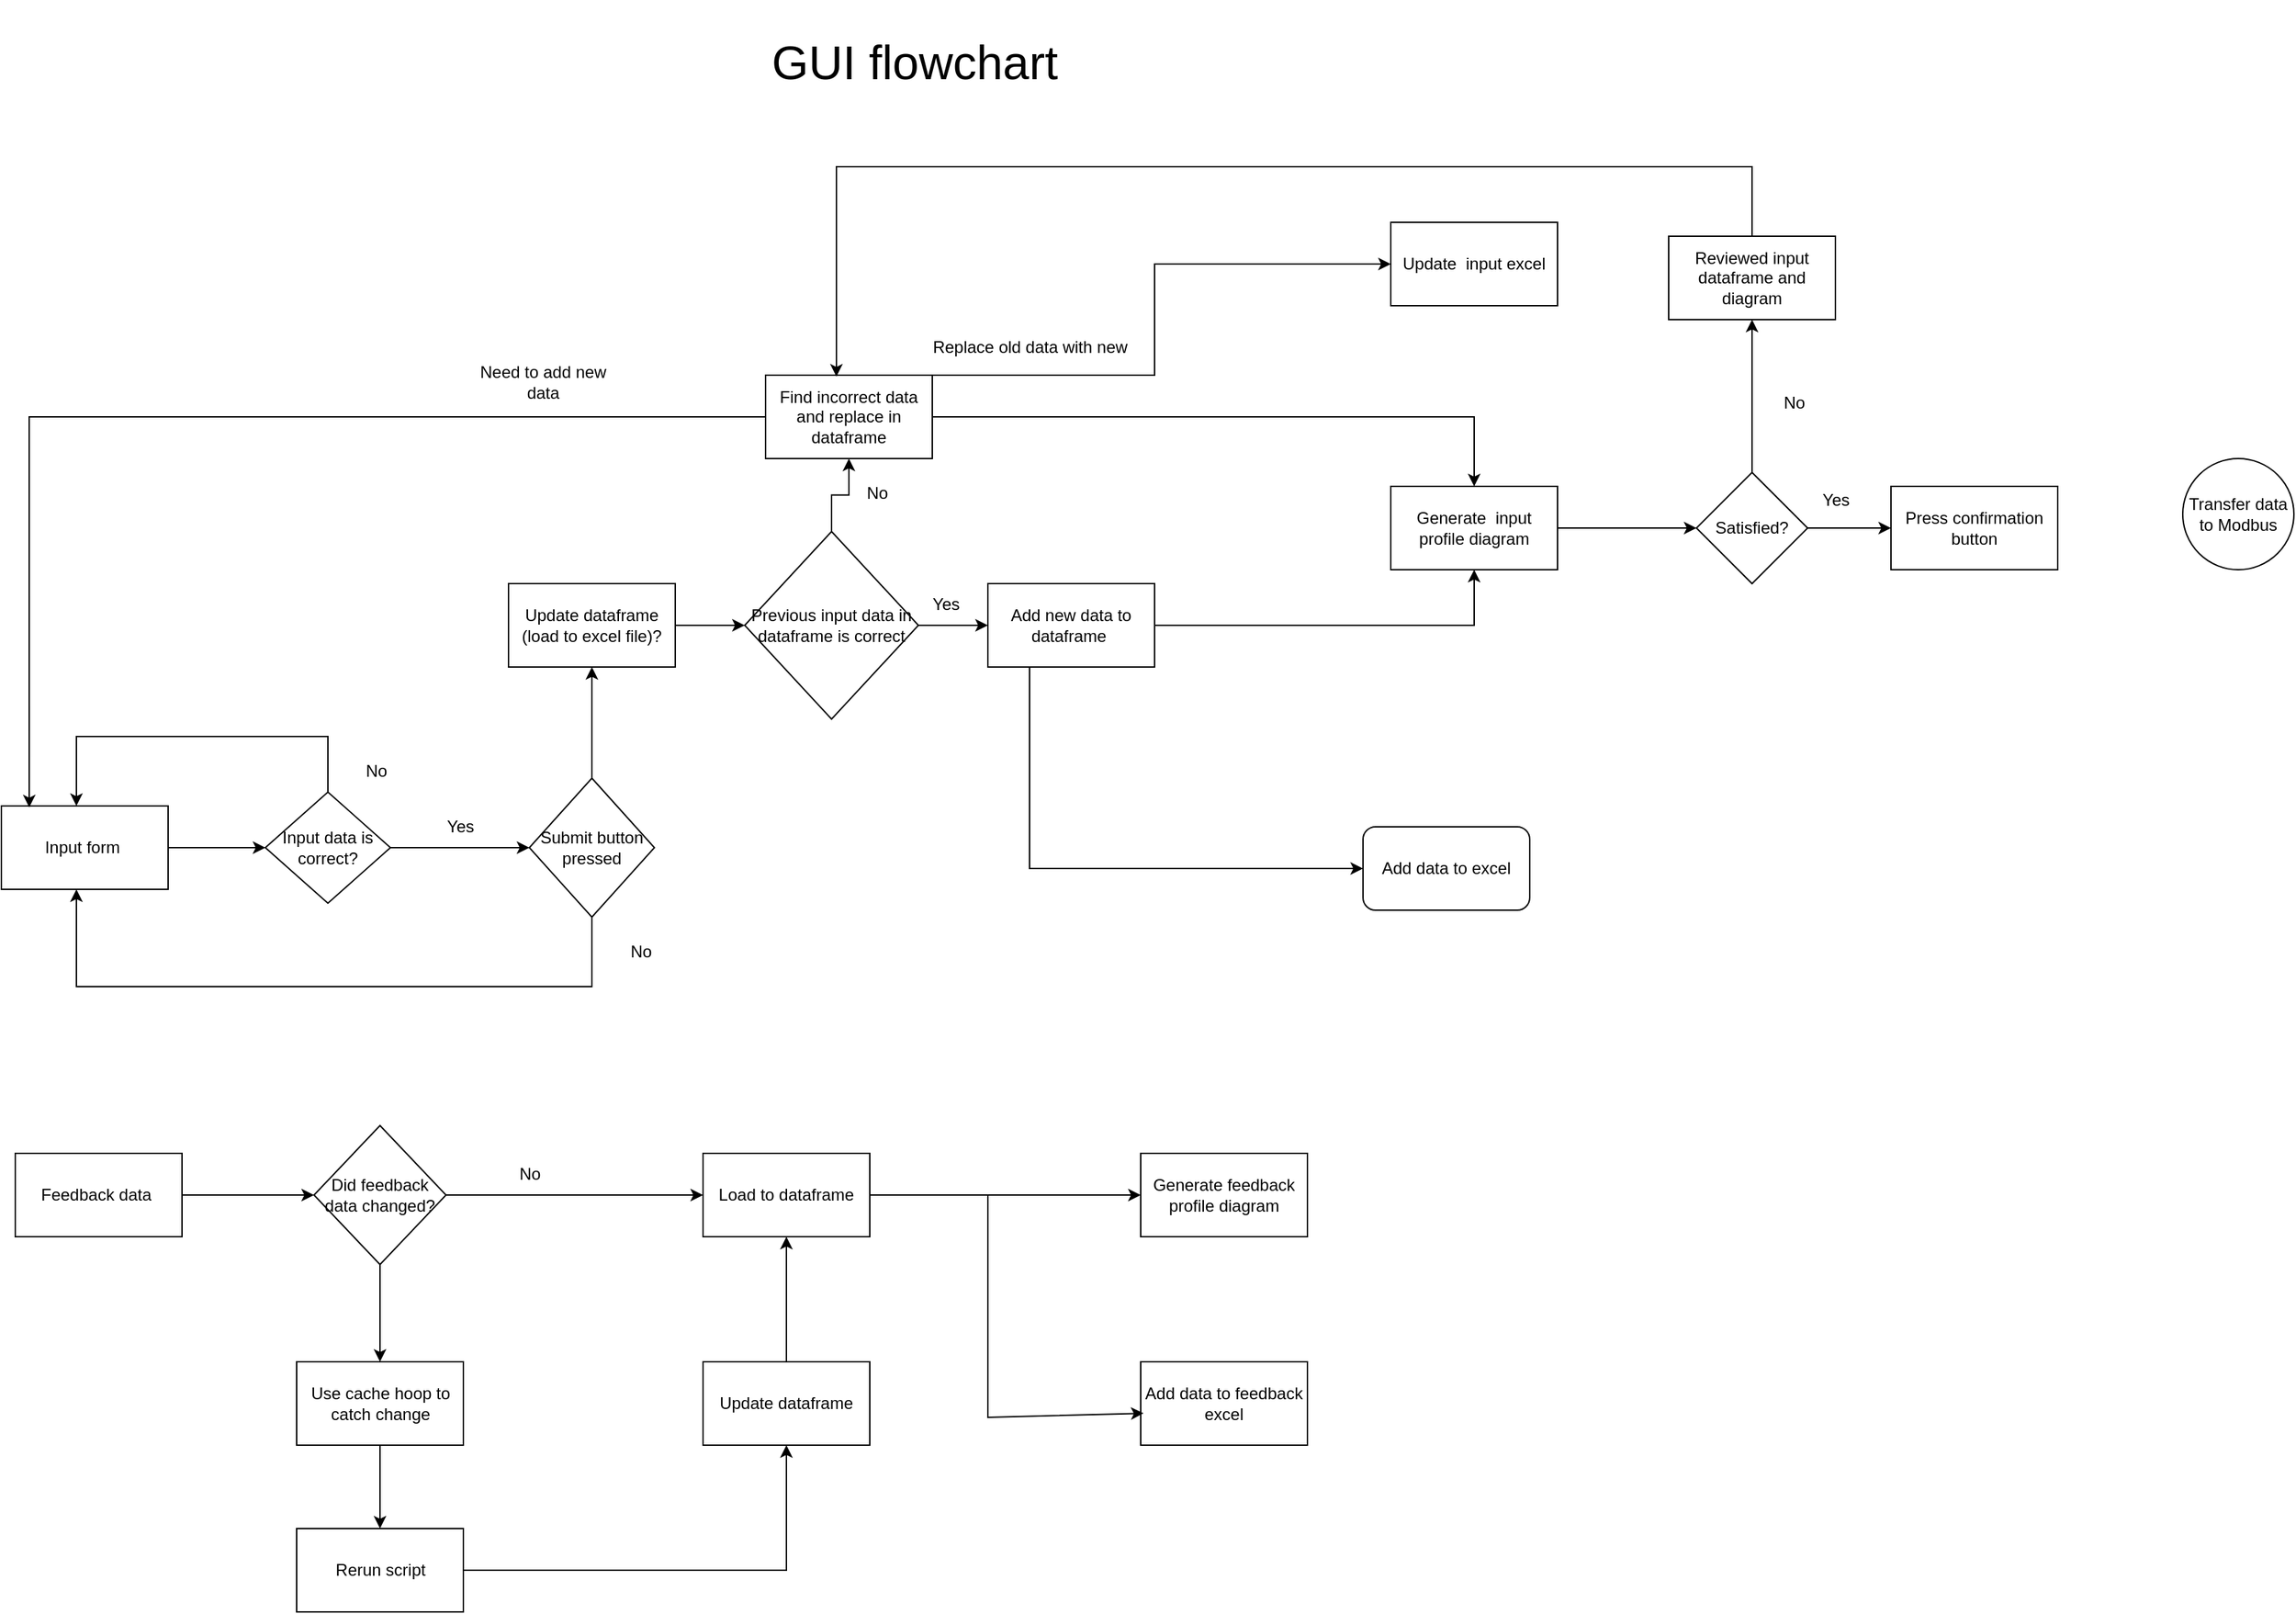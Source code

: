 <mxfile version="20.2.7" type="device"><diagram id="uV8PY6PsyaEmRG34dwXi" name="Page-1"><mxGraphModel dx="1422" dy="1931" grid="1" gridSize="10" guides="1" tooltips="1" connect="1" arrows="1" fold="1" page="1" pageScale="1" pageWidth="827" pageHeight="1169" math="0" shadow="0"><root><mxCell id="0"/><mxCell id="1" parent="0"/><mxCell id="K18SCMSVCnZQx23fgP1n-85" style="edgeStyle=orthogonalEdgeStyle;rounded=0;orthogonalLoop=1;jettySize=auto;html=1;exitX=1;exitY=0.5;exitDx=0;exitDy=0;" edge="1" parent="1" source="K18SCMSVCnZQx23fgP1n-1" target="K18SCMSVCnZQx23fgP1n-18"><mxGeometry relative="1" as="geometry"/></mxCell><mxCell id="K18SCMSVCnZQx23fgP1n-1" value="Input form&amp;nbsp;" style="rounded=0;whiteSpace=wrap;html=1;" vertex="1" parent="1"><mxGeometry x="30" y="250" width="120" height="60" as="geometry"/></mxCell><mxCell id="K18SCMSVCnZQx23fgP1n-6" style="edgeStyle=orthogonalEdgeStyle;rounded=0;orthogonalLoop=1;jettySize=auto;html=1;exitX=0.5;exitY=0;exitDx=0;exitDy=0;entryX=0.5;entryY=1;entryDx=0;entryDy=0;" edge="1" parent="1" source="K18SCMSVCnZQx23fgP1n-2" target="K18SCMSVCnZQx23fgP1n-5"><mxGeometry relative="1" as="geometry"/></mxCell><mxCell id="K18SCMSVCnZQx23fgP1n-44" style="edgeStyle=orthogonalEdgeStyle;rounded=0;orthogonalLoop=1;jettySize=auto;html=1;exitX=0.5;exitY=1;exitDx=0;exitDy=0;entryX=0.45;entryY=1;entryDx=0;entryDy=0;entryPerimeter=0;" edge="1" parent="1" source="K18SCMSVCnZQx23fgP1n-2" target="K18SCMSVCnZQx23fgP1n-1"><mxGeometry relative="1" as="geometry"><Array as="points"><mxPoint x="455" y="380"/><mxPoint x="84" y="380"/></Array></mxGeometry></mxCell><mxCell id="K18SCMSVCnZQx23fgP1n-2" value="Submit button pressed" style="rhombus;whiteSpace=wrap;html=1;" vertex="1" parent="1"><mxGeometry x="410" y="230" width="90" height="100" as="geometry"/></mxCell><mxCell id="K18SCMSVCnZQx23fgP1n-90" style="edgeStyle=orthogonalEdgeStyle;rounded=0;orthogonalLoop=1;jettySize=auto;html=1;exitX=1;exitY=0.5;exitDx=0;exitDy=0;" edge="1" parent="1" source="K18SCMSVCnZQx23fgP1n-5" target="K18SCMSVCnZQx23fgP1n-89"><mxGeometry relative="1" as="geometry"/></mxCell><mxCell id="K18SCMSVCnZQx23fgP1n-5" value="Update dataframe (load to excel file)?" style="rounded=0;whiteSpace=wrap;html=1;" vertex="1" parent="1"><mxGeometry x="395" y="90" width="120" height="60" as="geometry"/></mxCell><mxCell id="K18SCMSVCnZQx23fgP1n-7" value="Yes" style="text;html=1;align=center;verticalAlign=middle;resizable=0;points=[];autosize=1;strokeColor=none;fillColor=none;" vertex="1" parent="1"><mxGeometry x="340" y="250" width="40" height="30" as="geometry"/></mxCell><mxCell id="K18SCMSVCnZQx23fgP1n-86" style="edgeStyle=orthogonalEdgeStyle;rounded=0;orthogonalLoop=1;jettySize=auto;html=1;exitX=1;exitY=0.5;exitDx=0;exitDy=0;" edge="1" parent="1" source="K18SCMSVCnZQx23fgP1n-18" target="K18SCMSVCnZQx23fgP1n-2"><mxGeometry relative="1" as="geometry"/></mxCell><mxCell id="K18SCMSVCnZQx23fgP1n-87" style="edgeStyle=orthogonalEdgeStyle;rounded=0;orthogonalLoop=1;jettySize=auto;html=1;exitX=0.5;exitY=0;exitDx=0;exitDy=0;entryX=0.45;entryY=0;entryDx=0;entryDy=0;entryPerimeter=0;" edge="1" parent="1" source="K18SCMSVCnZQx23fgP1n-18" target="K18SCMSVCnZQx23fgP1n-1"><mxGeometry relative="1" as="geometry"><Array as="points"><mxPoint x="265" y="200"/><mxPoint x="84" y="200"/></Array></mxGeometry></mxCell><mxCell id="K18SCMSVCnZQx23fgP1n-18" value="Input data is correct?" style="rhombus;whiteSpace=wrap;html=1;" vertex="1" parent="1"><mxGeometry x="220" y="240" width="90" height="80" as="geometry"/></mxCell><mxCell id="K18SCMSVCnZQx23fgP1n-26" style="edgeStyle=orthogonalEdgeStyle;rounded=0;orthogonalLoop=1;jettySize=auto;html=1;exitX=1;exitY=0.5;exitDx=0;exitDy=0;entryX=0;entryY=0.5;entryDx=0;entryDy=0;" edge="1" parent="1" source="K18SCMSVCnZQx23fgP1n-22" target="K18SCMSVCnZQx23fgP1n-25"><mxGeometry relative="1" as="geometry"><Array as="points"><mxPoint x="770" y="130"/><mxPoint x="770" y="295"/></Array></mxGeometry></mxCell><mxCell id="K18SCMSVCnZQx23fgP1n-49" style="edgeStyle=orthogonalEdgeStyle;rounded=0;orthogonalLoop=1;jettySize=auto;html=1;exitX=1;exitY=0.5;exitDx=0;exitDy=0;entryX=0.5;entryY=1;entryDx=0;entryDy=0;" edge="1" parent="1" source="K18SCMSVCnZQx23fgP1n-22" target="K18SCMSVCnZQx23fgP1n-27"><mxGeometry relative="1" as="geometry"/></mxCell><mxCell id="K18SCMSVCnZQx23fgP1n-22" value="Add new data to dataframe&amp;nbsp;" style="rounded=0;whiteSpace=wrap;html=1;" vertex="1" parent="1"><mxGeometry x="740" y="90" width="120" height="60" as="geometry"/></mxCell><mxCell id="K18SCMSVCnZQx23fgP1n-25" value="Add data to excel" style="rounded=1;whiteSpace=wrap;html=1;" vertex="1" parent="1"><mxGeometry x="1010" y="265" width="120" height="60" as="geometry"/></mxCell><mxCell id="K18SCMSVCnZQx23fgP1n-73" style="edgeStyle=orthogonalEdgeStyle;rounded=0;orthogonalLoop=1;jettySize=auto;html=1;exitX=1;exitY=0.5;exitDx=0;exitDy=0;entryX=0;entryY=0.5;entryDx=0;entryDy=0;" edge="1" parent="1" source="K18SCMSVCnZQx23fgP1n-27" target="K18SCMSVCnZQx23fgP1n-71"><mxGeometry relative="1" as="geometry"/></mxCell><mxCell id="K18SCMSVCnZQx23fgP1n-27" value="Generate&amp;nbsp; input profile diagram" style="rounded=0;whiteSpace=wrap;html=1;" vertex="1" parent="1"><mxGeometry x="1030" y="20" width="120" height="60" as="geometry"/></mxCell><mxCell id="K18SCMSVCnZQx23fgP1n-37" style="edgeStyle=orthogonalEdgeStyle;rounded=0;orthogonalLoop=1;jettySize=auto;html=1;exitX=1;exitY=0.5;exitDx=0;exitDy=0;entryX=0;entryY=0.5;entryDx=0;entryDy=0;" edge="1" parent="1" source="K18SCMSVCnZQx23fgP1n-33" target="K18SCMSVCnZQx23fgP1n-35"><mxGeometry relative="1" as="geometry"><Array as="points"><mxPoint x="700" y="-60"/><mxPoint x="860" y="-60"/><mxPoint x="860" y="-140"/></Array></mxGeometry></mxCell><mxCell id="K18SCMSVCnZQx23fgP1n-50" style="edgeStyle=orthogonalEdgeStyle;rounded=0;orthogonalLoop=1;jettySize=auto;html=1;exitX=1;exitY=0.5;exitDx=0;exitDy=0;entryX=0.5;entryY=0;entryDx=0;entryDy=0;" edge="1" parent="1" source="K18SCMSVCnZQx23fgP1n-33" target="K18SCMSVCnZQx23fgP1n-27"><mxGeometry relative="1" as="geometry"/></mxCell><mxCell id="K18SCMSVCnZQx23fgP1n-102" style="edgeStyle=orthogonalEdgeStyle;rounded=0;orthogonalLoop=1;jettySize=auto;html=1;exitX=0;exitY=0.5;exitDx=0;exitDy=0;entryX=0.167;entryY=0.017;entryDx=0;entryDy=0;entryPerimeter=0;" edge="1" parent="1" source="K18SCMSVCnZQx23fgP1n-33" target="K18SCMSVCnZQx23fgP1n-1"><mxGeometry relative="1" as="geometry"/></mxCell><mxCell id="K18SCMSVCnZQx23fgP1n-33" value="Find incorrect data and replace in dataframe" style="rounded=0;whiteSpace=wrap;html=1;" vertex="1" parent="1"><mxGeometry x="580" y="-60" width="120" height="60" as="geometry"/></mxCell><mxCell id="K18SCMSVCnZQx23fgP1n-35" value="Update&amp;nbsp; input excel" style="rounded=0;whiteSpace=wrap;html=1;" vertex="1" parent="1"><mxGeometry x="1030" y="-170" width="120" height="60" as="geometry"/></mxCell><mxCell id="K18SCMSVCnZQx23fgP1n-39" value="No" style="text;html=1;align=center;verticalAlign=middle;resizable=0;points=[];autosize=1;strokeColor=none;fillColor=none;" vertex="1" parent="1"><mxGeometry x="640" y="10" width="40" height="30" as="geometry"/></mxCell><mxCell id="K18SCMSVCnZQx23fgP1n-45" value="No" style="text;html=1;align=center;verticalAlign=middle;resizable=0;points=[];autosize=1;strokeColor=none;fillColor=none;" vertex="1" parent="1"><mxGeometry x="470" y="340" width="40" height="30" as="geometry"/></mxCell><mxCell id="K18SCMSVCnZQx23fgP1n-58" style="edgeStyle=orthogonalEdgeStyle;rounded=0;orthogonalLoop=1;jettySize=auto;html=1;exitX=1;exitY=0.5;exitDx=0;exitDy=0;entryX=0;entryY=0.5;entryDx=0;entryDy=0;" edge="1" parent="1" source="K18SCMSVCnZQx23fgP1n-47" target="K18SCMSVCnZQx23fgP1n-56"><mxGeometry relative="1" as="geometry"/></mxCell><mxCell id="K18SCMSVCnZQx23fgP1n-47" value="Feedback data&amp;nbsp;" style="rounded=0;whiteSpace=wrap;html=1;" vertex="1" parent="1"><mxGeometry x="40" y="500" width="120" height="60" as="geometry"/></mxCell><mxCell id="K18SCMSVCnZQx23fgP1n-55" style="edgeStyle=orthogonalEdgeStyle;rounded=0;orthogonalLoop=1;jettySize=auto;html=1;exitX=1;exitY=0.5;exitDx=0;exitDy=0;entryX=0;entryY=0.5;entryDx=0;entryDy=0;" edge="1" parent="1" source="K18SCMSVCnZQx23fgP1n-48" target="K18SCMSVCnZQx23fgP1n-52"><mxGeometry relative="1" as="geometry"/></mxCell><mxCell id="K18SCMSVCnZQx23fgP1n-48" value="Load to dataframe" style="rounded=0;whiteSpace=wrap;html=1;" vertex="1" parent="1"><mxGeometry x="535" y="500" width="120" height="60" as="geometry"/></mxCell><mxCell id="K18SCMSVCnZQx23fgP1n-52" value="Generate feedback profile diagram" style="rounded=0;whiteSpace=wrap;html=1;" vertex="1" parent="1"><mxGeometry x="850" y="500" width="120" height="60" as="geometry"/></mxCell><mxCell id="K18SCMSVCnZQx23fgP1n-57" style="edgeStyle=orthogonalEdgeStyle;rounded=0;orthogonalLoop=1;jettySize=auto;html=1;exitX=1;exitY=0.5;exitDx=0;exitDy=0;entryX=0;entryY=0.5;entryDx=0;entryDy=0;" edge="1" parent="1" source="K18SCMSVCnZQx23fgP1n-56" target="K18SCMSVCnZQx23fgP1n-48"><mxGeometry relative="1" as="geometry"/></mxCell><mxCell id="K18SCMSVCnZQx23fgP1n-63" style="edgeStyle=orthogonalEdgeStyle;rounded=0;orthogonalLoop=1;jettySize=auto;html=1;exitX=0.5;exitY=1;exitDx=0;exitDy=0;entryX=0.5;entryY=0;entryDx=0;entryDy=0;" edge="1" parent="1" source="K18SCMSVCnZQx23fgP1n-56" target="K18SCMSVCnZQx23fgP1n-60"><mxGeometry relative="1" as="geometry"/></mxCell><mxCell id="K18SCMSVCnZQx23fgP1n-56" value="Did feedback data changed?" style="rhombus;whiteSpace=wrap;html=1;" vertex="1" parent="1"><mxGeometry x="255" y="480" width="95" height="100" as="geometry"/></mxCell><mxCell id="K18SCMSVCnZQx23fgP1n-59" value="No" style="text;html=1;align=center;verticalAlign=middle;resizable=0;points=[];autosize=1;strokeColor=none;fillColor=none;" vertex="1" parent="1"><mxGeometry x="390" y="500" width="40" height="30" as="geometry"/></mxCell><mxCell id="K18SCMSVCnZQx23fgP1n-64" style="edgeStyle=orthogonalEdgeStyle;rounded=0;orthogonalLoop=1;jettySize=auto;html=1;exitX=0.5;exitY=1;exitDx=0;exitDy=0;entryX=0.5;entryY=0;entryDx=0;entryDy=0;" edge="1" parent="1" source="K18SCMSVCnZQx23fgP1n-60" target="K18SCMSVCnZQx23fgP1n-62"><mxGeometry relative="1" as="geometry"/></mxCell><mxCell id="K18SCMSVCnZQx23fgP1n-60" value="Use cache hoop to catch change" style="rounded=0;whiteSpace=wrap;html=1;" vertex="1" parent="1"><mxGeometry x="242.5" y="650" width="120" height="60" as="geometry"/></mxCell><mxCell id="K18SCMSVCnZQx23fgP1n-66" style="edgeStyle=orthogonalEdgeStyle;rounded=0;orthogonalLoop=1;jettySize=auto;html=1;exitX=0.5;exitY=0;exitDx=0;exitDy=0;entryX=0.5;entryY=1;entryDx=0;entryDy=0;" edge="1" parent="1" source="K18SCMSVCnZQx23fgP1n-61" target="K18SCMSVCnZQx23fgP1n-48"><mxGeometry relative="1" as="geometry"/></mxCell><mxCell id="K18SCMSVCnZQx23fgP1n-61" value="Update dataframe" style="rounded=0;whiteSpace=wrap;html=1;" vertex="1" parent="1"><mxGeometry x="535" y="650" width="120" height="60" as="geometry"/></mxCell><mxCell id="K18SCMSVCnZQx23fgP1n-65" style="edgeStyle=orthogonalEdgeStyle;rounded=0;orthogonalLoop=1;jettySize=auto;html=1;exitX=1;exitY=0.5;exitDx=0;exitDy=0;entryX=0.5;entryY=1;entryDx=0;entryDy=0;" edge="1" parent="1" source="K18SCMSVCnZQx23fgP1n-62" target="K18SCMSVCnZQx23fgP1n-61"><mxGeometry relative="1" as="geometry"/></mxCell><mxCell id="K18SCMSVCnZQx23fgP1n-62" value="Rerun script" style="rounded=0;whiteSpace=wrap;html=1;" vertex="1" parent="1"><mxGeometry x="242.5" y="770" width="120" height="60" as="geometry"/></mxCell><mxCell id="K18SCMSVCnZQx23fgP1n-67" value="Add data to feedback excel" style="rounded=0;whiteSpace=wrap;html=1;" vertex="1" parent="1"><mxGeometry x="850" y="650" width="120" height="60" as="geometry"/></mxCell><mxCell id="K18SCMSVCnZQx23fgP1n-68" value="" style="endArrow=classic;html=1;rounded=0;entryX=0.017;entryY=0.617;entryDx=0;entryDy=0;entryPerimeter=0;" edge="1" parent="1" target="K18SCMSVCnZQx23fgP1n-67"><mxGeometry width="50" height="50" relative="1" as="geometry"><mxPoint x="740" y="530" as="sourcePoint"/><mxPoint x="560" y="580" as="targetPoint"/><Array as="points"><mxPoint x="740" y="690"/></Array></mxGeometry></mxCell><mxCell id="K18SCMSVCnZQx23fgP1n-76" style="edgeStyle=orthogonalEdgeStyle;rounded=0;orthogonalLoop=1;jettySize=auto;html=1;exitX=1;exitY=0.5;exitDx=0;exitDy=0;entryX=0;entryY=0.5;entryDx=0;entryDy=0;" edge="1" parent="1" source="K18SCMSVCnZQx23fgP1n-71" target="K18SCMSVCnZQx23fgP1n-74"><mxGeometry relative="1" as="geometry"/></mxCell><mxCell id="K18SCMSVCnZQx23fgP1n-99" style="edgeStyle=orthogonalEdgeStyle;rounded=0;orthogonalLoop=1;jettySize=auto;html=1;exitX=0.5;exitY=0;exitDx=0;exitDy=0;entryX=0.5;entryY=1;entryDx=0;entryDy=0;" edge="1" parent="1" source="K18SCMSVCnZQx23fgP1n-71" target="K18SCMSVCnZQx23fgP1n-82"><mxGeometry relative="1" as="geometry"/></mxCell><mxCell id="K18SCMSVCnZQx23fgP1n-71" value="Satisfied?" style="rhombus;whiteSpace=wrap;html=1;" vertex="1" parent="1"><mxGeometry x="1250" y="10" width="80" height="80" as="geometry"/></mxCell><mxCell id="K18SCMSVCnZQx23fgP1n-74" value="Press confirmation button" style="rounded=0;whiteSpace=wrap;html=1;" vertex="1" parent="1"><mxGeometry x="1390" y="20" width="120" height="60" as="geometry"/></mxCell><mxCell id="K18SCMSVCnZQx23fgP1n-77" value="Yes" style="text;html=1;align=center;verticalAlign=middle;resizable=0;points=[];autosize=1;strokeColor=none;fillColor=none;" vertex="1" parent="1"><mxGeometry x="1330" y="15" width="40" height="30" as="geometry"/></mxCell><mxCell id="K18SCMSVCnZQx23fgP1n-79" value="Transfer data to Modbus" style="ellipse;whiteSpace=wrap;html=1;aspect=fixed;" vertex="1" parent="1"><mxGeometry x="1600" width="80" height="80" as="geometry"/></mxCell><mxCell id="K18SCMSVCnZQx23fgP1n-101" style="edgeStyle=orthogonalEdgeStyle;rounded=0;orthogonalLoop=1;jettySize=auto;html=1;exitX=0.5;exitY=0;exitDx=0;exitDy=0;entryX=0.425;entryY=0.017;entryDx=0;entryDy=0;entryPerimeter=0;" edge="1" parent="1" source="K18SCMSVCnZQx23fgP1n-82" target="K18SCMSVCnZQx23fgP1n-33"><mxGeometry relative="1" as="geometry"><Array as="points"><mxPoint x="1290" y="-210"/><mxPoint x="631" y="-210"/></Array></mxGeometry></mxCell><mxCell id="K18SCMSVCnZQx23fgP1n-82" value="Reviewed input dataframe and diagram" style="rounded=0;whiteSpace=wrap;html=1;" vertex="1" parent="1"><mxGeometry x="1230" y="-160" width="120" height="60" as="geometry"/></mxCell><mxCell id="K18SCMSVCnZQx23fgP1n-88" value="No" style="text;html=1;strokeColor=none;fillColor=none;align=center;verticalAlign=middle;whiteSpace=wrap;rounded=0;" vertex="1" parent="1"><mxGeometry x="270" y="210" width="60" height="30" as="geometry"/></mxCell><mxCell id="K18SCMSVCnZQx23fgP1n-91" style="edgeStyle=orthogonalEdgeStyle;rounded=0;orthogonalLoop=1;jettySize=auto;html=1;exitX=1;exitY=0.5;exitDx=0;exitDy=0;entryX=0;entryY=0.5;entryDx=0;entryDy=0;" edge="1" parent="1" source="K18SCMSVCnZQx23fgP1n-89" target="K18SCMSVCnZQx23fgP1n-22"><mxGeometry relative="1" as="geometry"/></mxCell><mxCell id="K18SCMSVCnZQx23fgP1n-98" style="edgeStyle=orthogonalEdgeStyle;rounded=0;orthogonalLoop=1;jettySize=auto;html=1;exitX=0.5;exitY=0;exitDx=0;exitDy=0;" edge="1" parent="1" source="K18SCMSVCnZQx23fgP1n-89" target="K18SCMSVCnZQx23fgP1n-33"><mxGeometry relative="1" as="geometry"/></mxCell><mxCell id="K18SCMSVCnZQx23fgP1n-89" value="Previous input data in dataframe is correct" style="rhombus;whiteSpace=wrap;html=1;" vertex="1" parent="1"><mxGeometry x="565" y="52.5" width="125" height="135" as="geometry"/></mxCell><mxCell id="K18SCMSVCnZQx23fgP1n-92" value="Yes" style="text;html=1;strokeColor=none;fillColor=none;align=center;verticalAlign=middle;whiteSpace=wrap;rounded=0;" vertex="1" parent="1"><mxGeometry x="680" y="90" width="60" height="30" as="geometry"/></mxCell><mxCell id="K18SCMSVCnZQx23fgP1n-100" value="No" style="text;html=1;align=center;verticalAlign=middle;resizable=0;points=[];autosize=1;strokeColor=none;fillColor=none;" vertex="1" parent="1"><mxGeometry x="1300" y="-55" width="40" height="30" as="geometry"/></mxCell><mxCell id="K18SCMSVCnZQx23fgP1n-103" value="Need to add new data" style="text;html=1;strokeColor=none;fillColor=none;align=center;verticalAlign=middle;whiteSpace=wrap;rounded=0;" vertex="1" parent="1"><mxGeometry x="370" y="-70" width="100" height="30" as="geometry"/></mxCell><mxCell id="K18SCMSVCnZQx23fgP1n-104" value="Replace old data with new" style="text;html=1;align=center;verticalAlign=middle;resizable=0;points=[];autosize=1;strokeColor=none;fillColor=none;" vertex="1" parent="1"><mxGeometry x="690" y="-95" width="160" height="30" as="geometry"/></mxCell><mxCell id="K18SCMSVCnZQx23fgP1n-106" value="&lt;font style=&quot;font-size: 34px;&quot;&gt;GUI flowchart&lt;/font&gt;" style="text;html=1;strokeColor=none;fillColor=none;align=center;verticalAlign=middle;whiteSpace=wrap;rounded=0;" vertex="1" parent="1"><mxGeometry x="565" y="-330" width="245" height="90" as="geometry"/></mxCell></root></mxGraphModel></diagram></mxfile>